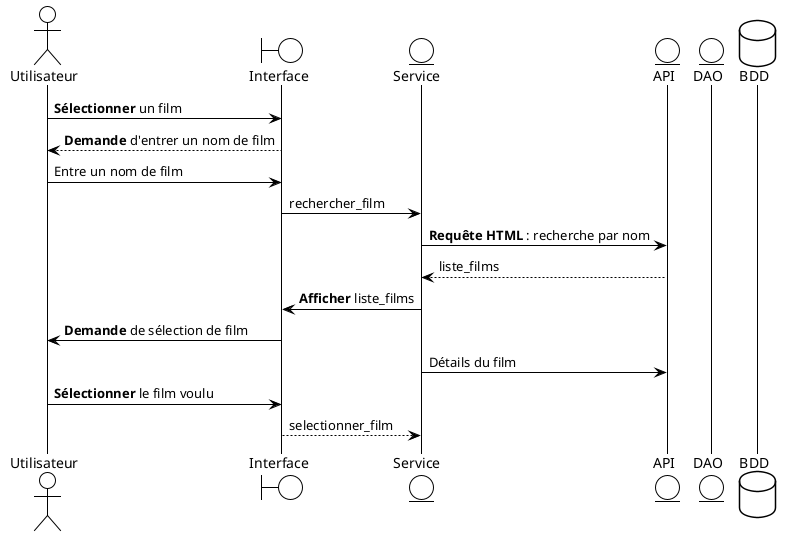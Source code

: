 @startuml
!theme plain

actor Utilisateur as user
boundary Interface as interface
entity "Service " as filmService
entity "API" as API
entity "DAO" as dao
database "BDD" as db



user -> interface : **Sélectionner** un film
interface-->user : **Demande** d'entrer un nom de film
user -> interface : Entre un nom de film

interface->filmService: rechercher_film
filmService -> API : **Requête HTML** : recherche par nom
API --> filmService : liste_films
filmService -> interface : **Afficher** liste_films
interface -> user : **Demande** de sélection de film
filmService -> API : Détails du film

user -> interface : **Sélectionner** le film voulu
interface--> filmService : selectionner_film


@enduml
